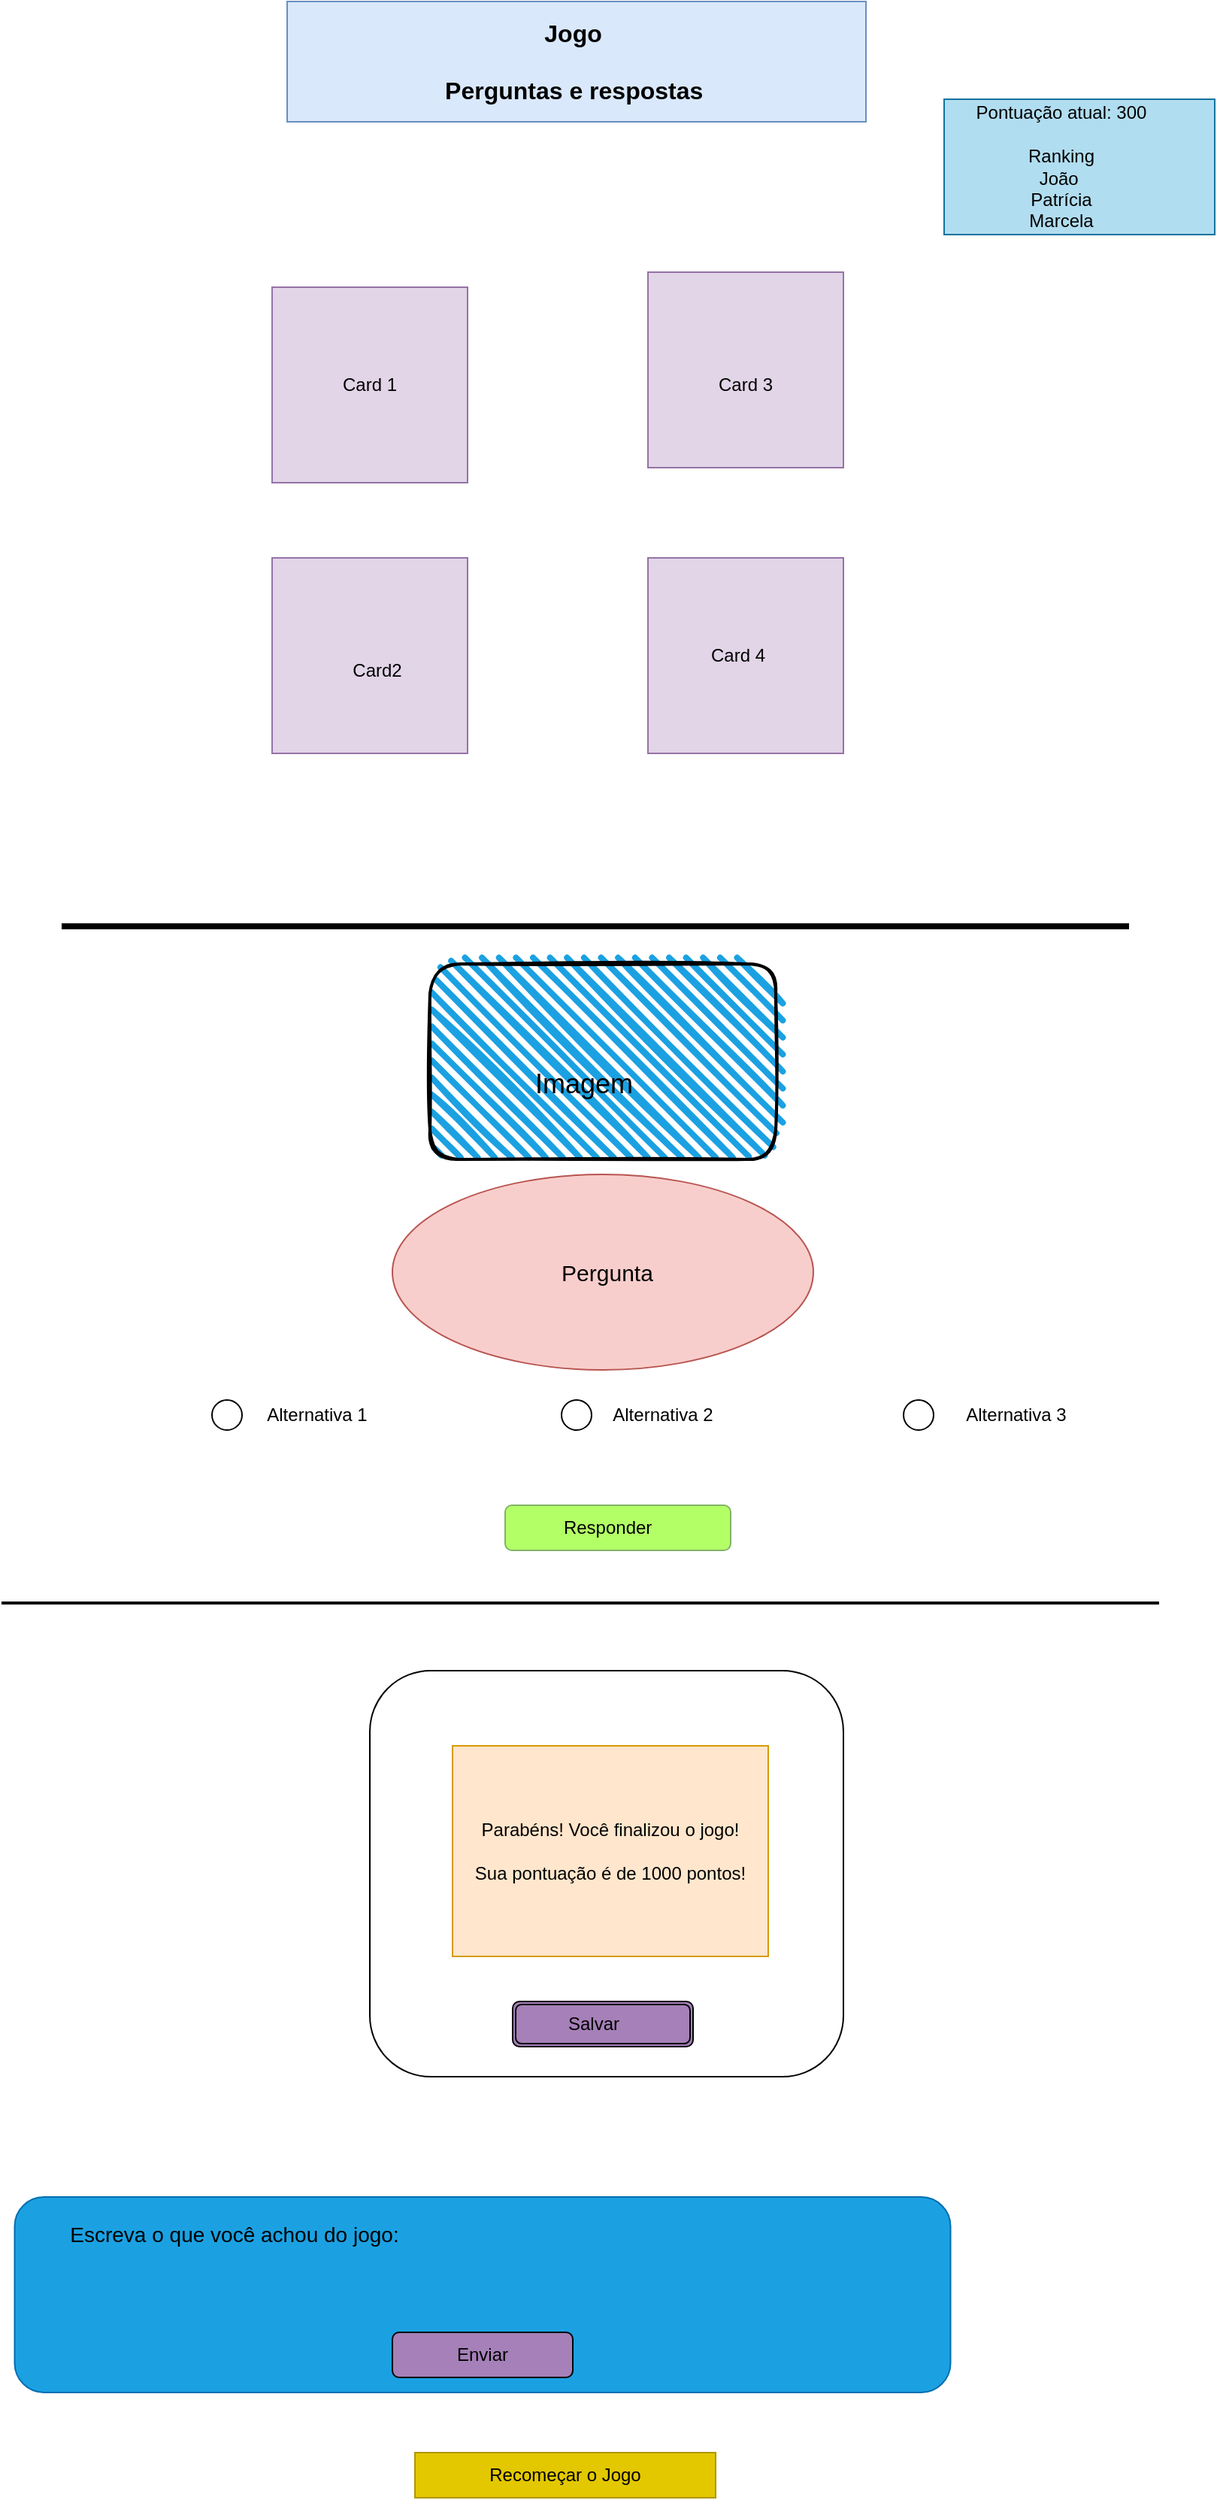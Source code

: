 <mxfile version="14.1.9" type="device"><diagram id="J86tF_70o88KEFqkMhzH" name="Page-1"><mxGraphModel dx="1210" dy="647" grid="1" gridSize="10" guides="1" tooltips="1" connect="1" arrows="1" fold="1" page="1" pageScale="1" pageWidth="827" pageHeight="1169" math="0" shadow="0"><root><mxCell id="0"/><mxCell id="1" parent="0"/><mxCell id="2RokSwvOuLZD9Rju077a-1" value="" style="whiteSpace=wrap;html=1;aspect=fixed;fillColor=#e1d5e7;strokeColor=#9673a6;" parent="1" vertex="1"><mxGeometry x="200" y="200" width="130" height="130" as="geometry"/></mxCell><mxCell id="2RokSwvOuLZD9Rju077a-2" value="" style="whiteSpace=wrap;html=1;aspect=fixed;fillColor=#e1d5e7;strokeColor=#9673a6;" parent="1" vertex="1"><mxGeometry x="450" y="190" width="130" height="130" as="geometry"/></mxCell><mxCell id="2RokSwvOuLZD9Rju077a-3" value="" style="whiteSpace=wrap;html=1;aspect=fixed;fillColor=#e1d5e7;strokeColor=#9673a6;" parent="1" vertex="1"><mxGeometry x="200" y="380" width="130" height="130" as="geometry"/></mxCell><mxCell id="2RokSwvOuLZD9Rju077a-4" value="&lt;b style=&quot;font-size: 16px&quot;&gt;Jogo&amp;nbsp;&lt;br&gt;&lt;br&gt;Perguntas e respostas&lt;/b&gt;&amp;nbsp;" style="text;html=1;strokeColor=#6c8ebf;fillColor=#dae8fc;align=center;verticalAlign=middle;whiteSpace=wrap;rounded=0;" parent="1" vertex="1"><mxGeometry x="210" y="10" width="385" height="80" as="geometry"/></mxCell><mxCell id="2RokSwvOuLZD9Rju077a-8" value="" style="ellipse;whiteSpace=wrap;html=1;fillColor=#f8cecc;strokeColor=#b85450;" parent="1" vertex="1"><mxGeometry x="280" y="790" width="280" height="130" as="geometry"/></mxCell><mxCell id="2RokSwvOuLZD9Rju077a-11" value="&lt;font style=&quot;font-size: 15px&quot;&gt;Pergunta&lt;/font&gt;" style="text;html=1;strokeColor=none;fillColor=none;align=center;verticalAlign=middle;whiteSpace=wrap;rounded=0;" parent="1" vertex="1"><mxGeometry x="367.5" y="835" width="110" height="40" as="geometry"/></mxCell><mxCell id="2RokSwvOuLZD9Rju077a-12" value="" style="whiteSpace=wrap;html=1;aspect=fixed;fillColor=#e1d5e7;strokeColor=#9673a6;" parent="1" vertex="1"><mxGeometry x="450" y="380" width="130" height="130" as="geometry"/></mxCell><mxCell id="2RokSwvOuLZD9Rju077a-13" value="" style="line;strokeWidth=4;html=1;perimeter=backbonePerimeter;points=[];outlineConnect=0;" parent="1" vertex="1"><mxGeometry x="60" y="620" width="710" height="10" as="geometry"/></mxCell><mxCell id="2RokSwvOuLZD9Rju077a-14" value="" style="ellipse;whiteSpace=wrap;html=1;" parent="1" vertex="1"><mxGeometry x="160" y="940" width="20" height="20" as="geometry"/></mxCell><mxCell id="2RokSwvOuLZD9Rju077a-15" value="" style="ellipse;whiteSpace=wrap;html=1;" parent="1" vertex="1"><mxGeometry x="392.5" y="940" width="20" height="20" as="geometry"/></mxCell><mxCell id="2RokSwvOuLZD9Rju077a-17" value="" style="ellipse;whiteSpace=wrap;html=1;" parent="1" vertex="1"><mxGeometry x="620" y="940" width="20" height="20" as="geometry"/></mxCell><mxCell id="2RokSwvOuLZD9Rju077a-19" value="Alternativa 1" style="text;html=1;strokeColor=none;fillColor=none;align=center;verticalAlign=middle;whiteSpace=wrap;rounded=0;" parent="1" vertex="1"><mxGeometry x="195" y="940" width="70" height="20" as="geometry"/></mxCell><mxCell id="2RokSwvOuLZD9Rju077a-20" value="Alternativa 2" style="text;html=1;strokeColor=none;fillColor=none;align=center;verticalAlign=middle;whiteSpace=wrap;rounded=0;" parent="1" vertex="1"><mxGeometry x="425" y="940" width="70" height="20" as="geometry"/></mxCell><mxCell id="2RokSwvOuLZD9Rju077a-24" value="Alternativa 3" style="text;html=1;strokeColor=none;fillColor=none;align=center;verticalAlign=middle;whiteSpace=wrap;rounded=0;" parent="1" vertex="1"><mxGeometry x="660" y="940" width="70" height="20" as="geometry"/></mxCell><mxCell id="2RokSwvOuLZD9Rju077a-25" value="" style="rounded=1;whiteSpace=wrap;html=1;" parent="1" vertex="1"><mxGeometry x="380" y="1340" width="100" height="30" as="geometry"/></mxCell><mxCell id="2RokSwvOuLZD9Rju077a-26" value="" style="rounded=1;whiteSpace=wrap;html=1;strokeColor=#82b366;fillColor=#B3FF66;" parent="1" vertex="1"><mxGeometry x="355" y="1010" width="150" height="30" as="geometry"/></mxCell><mxCell id="2RokSwvOuLZD9Rju077a-27" value="" style="rounded=1;whiteSpace=wrap;html=1;" parent="1" vertex="1"><mxGeometry x="265" y="1120" width="315" height="270" as="geometry"/></mxCell><mxCell id="2RokSwvOuLZD9Rju077a-29" value="" style="line;strokeWidth=2;html=1;fillColor=#B3FF66;" parent="1" vertex="1"><mxGeometry x="20" y="1070" width="770" height="10" as="geometry"/></mxCell><mxCell id="2RokSwvOuLZD9Rju077a-30" value="" style="shape=ext;double=1;rounded=1;whiteSpace=wrap;html=1;fillColor=#A680B8;" parent="1" vertex="1"><mxGeometry x="360" y="1340" width="120" height="30" as="geometry"/></mxCell><mxCell id="2RokSwvOuLZD9Rju077a-31" value="Parabéns! Você finalizou o jogo!&lt;br&gt;&lt;br&gt;Sua pontuação é de 1000 pontos!" style="text;html=1;strokeColor=#d79b00;fillColor=#ffe6cc;align=center;verticalAlign=middle;whiteSpace=wrap;rounded=0;" parent="1" vertex="1"><mxGeometry x="320" y="1170" width="210" height="140" as="geometry"/></mxCell><mxCell id="2RokSwvOuLZD9Rju077a-32" value="Salvar" style="text;html=1;strokeColor=none;fillColor=none;align=center;verticalAlign=middle;whiteSpace=wrap;rounded=0;" parent="1" vertex="1"><mxGeometry x="379" y="1345" width="70" height="20" as="geometry"/></mxCell><mxCell id="2RokSwvOuLZD9Rju077a-34" value="Responder&amp;nbsp;" style="text;html=1;strokeColor=none;fillColor=none;align=center;verticalAlign=middle;whiteSpace=wrap;rounded=0;" parent="1" vertex="1"><mxGeometry x="390" y="1015" width="70" height="20" as="geometry"/></mxCell><mxCell id="2RokSwvOuLZD9Rju077a-35" value="Card 1" style="text;html=1;strokeColor=none;fillColor=none;align=center;verticalAlign=middle;whiteSpace=wrap;rounded=0;" parent="1" vertex="1"><mxGeometry x="230" y="225" width="70" height="80" as="geometry"/></mxCell><mxCell id="2RokSwvOuLZD9Rju077a-36" value="Card2" style="text;html=1;strokeColor=none;fillColor=none;align=center;verticalAlign=middle;whiteSpace=wrap;rounded=0;" parent="1" vertex="1"><mxGeometry x="220" y="430" width="100" height="50" as="geometry"/></mxCell><mxCell id="2RokSwvOuLZD9Rju077a-37" value="Card 3" style="text;html=1;strokeColor=none;fillColor=none;align=center;verticalAlign=middle;whiteSpace=wrap;rounded=0;" parent="1" vertex="1"><mxGeometry x="465" y="230" width="100" height="70" as="geometry"/></mxCell><mxCell id="2RokSwvOuLZD9Rju077a-38" value="Card 4" style="text;html=1;strokeColor=none;fillColor=none;align=center;verticalAlign=middle;whiteSpace=wrap;rounded=0;" parent="1" vertex="1"><mxGeometry x="425" y="410" width="170" height="70" as="geometry"/></mxCell><mxCell id="2RokSwvOuLZD9Rju077a-40" value="" style="rounded=1;whiteSpace=wrap;html=1;strokeWidth=2;fillWeight=4;hachureGap=8;hachureAngle=45;fillColor=#1ba1e2;sketch=1;" parent="1" vertex="1"><mxGeometry x="305" y="650" width="230" height="130" as="geometry"/></mxCell><mxCell id="2RokSwvOuLZD9Rju077a-41" value="&lt;font style=&quot;font-size: 18px&quot;&gt;Imagem&amp;nbsp;&lt;/font&gt;" style="text;html=1;strokeColor=none;fillColor=none;align=center;verticalAlign=middle;whiteSpace=wrap;rounded=0;" parent="1" vertex="1"><mxGeometry x="320" y="720" width="180" height="20" as="geometry"/></mxCell><mxCell id="2RokSwvOuLZD9Rju077a-42" value="" style="rounded=1;whiteSpace=wrap;html=1;fillColor=#1ba1e2;strokeColor=#006EAF;fontColor=#ffffff;" parent="1" vertex="1"><mxGeometry x="28.75" y="1470" width="622.5" height="130" as="geometry"/></mxCell><mxCell id="2RokSwvOuLZD9Rju077a-43" value="&lt;font style=&quot;font-size: 14px&quot;&gt;Escreva o que você achou do jogo:&lt;/font&gt;" style="text;html=1;strokeColor=none;fillColor=none;align=center;verticalAlign=middle;whiteSpace=wrap;rounded=0;" parent="1" vertex="1"><mxGeometry x="45" y="1470" width="260" height="50" as="geometry"/></mxCell><mxCell id="2RokSwvOuLZD9Rju077a-45" value="" style="rounded=1;whiteSpace=wrap;html=1;fillColor=#A680B8;" parent="1" vertex="1"><mxGeometry x="280" y="1560" width="120" height="30" as="geometry"/></mxCell><mxCell id="2RokSwvOuLZD9Rju077a-46" value="Enviar" style="text;html=1;strokeColor=none;fillColor=none;align=center;verticalAlign=middle;whiteSpace=wrap;rounded=0;" parent="1" vertex="1"><mxGeometry x="310" y="1565" width="60" height="20" as="geometry"/></mxCell><mxCell id="75qVSOYwah10nG38PVot-3" value="" style="rounded=0;whiteSpace=wrap;html=1;fillColor=#b1ddf0;strokeColor=#10739e;" vertex="1" parent="1"><mxGeometry x="647" y="75" width="180" height="90" as="geometry"/></mxCell><mxCell id="75qVSOYwah10nG38PVot-4" value="Pontuação atual: 300&lt;br&gt;&lt;br&gt;Ranking&lt;br&gt;João&amp;nbsp;&lt;br&gt;Patrícia&lt;br&gt;Marcela" style="text;html=1;strokeColor=none;fillColor=none;align=center;verticalAlign=middle;whiteSpace=wrap;rounded=0;" vertex="1" parent="1"><mxGeometry x="640" y="87.5" width="170" height="65" as="geometry"/></mxCell><mxCell id="75qVSOYwah10nG38PVot-6" value="" style="rounded=0;whiteSpace=wrap;html=1;fillColor=#e3c800;strokeColor=#B09500;fontColor=#ffffff;" vertex="1" parent="1"><mxGeometry x="295" y="1640" width="200" height="30" as="geometry"/></mxCell><mxCell id="75qVSOYwah10nG38PVot-7" value="Recomeçar o Jogo" style="text;html=1;strokeColor=none;fillColor=none;align=center;verticalAlign=middle;whiteSpace=wrap;rounded=0;" vertex="1" parent="1"><mxGeometry x="330" y="1645" width="130" height="20" as="geometry"/></mxCell></root></mxGraphModel></diagram></mxfile>